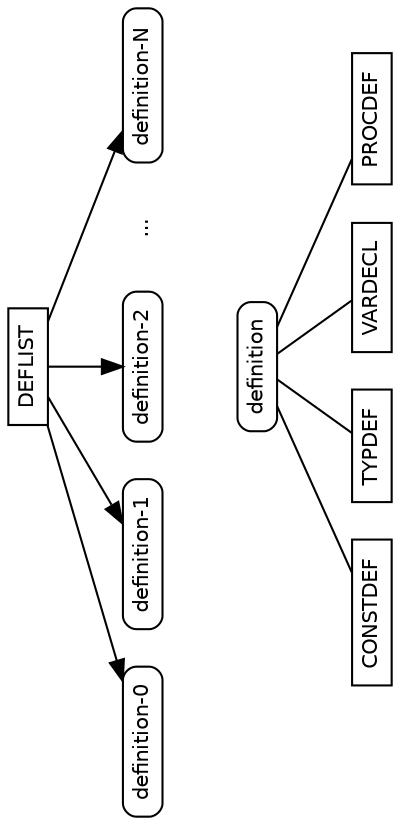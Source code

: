 /* AST node diagram generator script collection for M2C, M2J and M2Sharp.
 *
 * Copyright (c) 2016 The Modula-2 Software Foundation
 *
 * Author & Maintainer: Benjamin Kowarsch <org.m2sf>
 *
 * @synopsis
 *
 * The M2C, M2J and M2Sharp compilers are multi-dialect Modula-2 translators
 * and compilers respectively targeting C99, Java/JVM and C#/CLR, sharing a
 * common abstract syntax tree (AST) specification.
 *
 * The AST node diagram generator script collection consists of Graphviz DOT
 * descriptions for all AST node types of the common AST specification.
 *
 * The Graphviz dot utility is required to generate the diagrams. 
 * It may be obtained from http://www.graphviz.org/download.php.
 *
 * @repository
 *
 * https://github.com/m2sf/m2-ast-node-diagrams
 *
 * @file
 *
 * deflist.dot
 *
 * DEFLIST node diagram.
 *
 * Usage: $ dot deflist.dot -Tps > deflist.ps
 *
 * @license
 *
 * This is free software: you can redistribute and/or modify it under the
 * terms of the GNU Lesser General Public License (LGPL) either version 2.1
 * or at your choice version 3 as published by the Free Software Foundation.
 * However, you may not alter the copyright, author and license information.
 *
 * It is distributed in the hope that it will be useful,  but WITHOUT
 * ANY WARRANTY; without even the implied warranty of MERCHANTABILITY or
 * FITNESS FOR A PARTICULAR PURPOSE.  Read the license for more details.
 *
 * You should have received a copy of the GNU Lesser General Public License.
 * If not, see <https://www.gnu.org/copyleft/lesser.html>.
 *
 * NB: Components in the domain part of email addresses are in reverse order.
 */

/*** DEFLIST Node ***/

digraph DEFLIST {
  graph [orientation=landscape,fontname=helvetica];
  node [fontname=helvetica,fontsize=10,shape=box,height=0.25];
  
  /* DEFLIST */
  node [style=solid];
  edge [arrowhead=normal];
  DEFLIST -> { defn0 defn1 defn2 };
  edge [style=invis]; node [width=0]; nodesep=0;
  DEFLIST -> ellipsis0;
  edge [style=solid]; node [width=0.75]; nodesep=0.25;
  DEFLIST -> defnN;
  defn0 [label="definition-0",style=rounded];
  defn1 [label="definition-1",style=rounded];
  defn2 [label="definition-2",style=rounded];
  ellipsis0 [label="..."];
  ellipsis0 [shape=none];
  defnN [label="definition-N",style=rounded];
  
  /* definition */
  edge [style=invis];
  node [style=rounded];
  defn2 -> definition
  node [style=solid];
  edge [style=solid,arrowhead=none];
  definition -> { CONSTDEF TYPDEF VARDECL PROCDEF };
  definition [style=rounded];
}

/* END OF FILE */